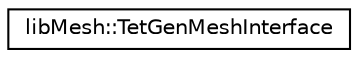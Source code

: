 digraph "类继承关系图"
{
 // INTERACTIVE_SVG=YES
  edge [fontname="Helvetica",fontsize="10",labelfontname="Helvetica",labelfontsize="10"];
  node [fontname="Helvetica",fontsize="10",shape=record];
  rankdir="LR";
  Node1 [label="libMesh::TetGenMeshInterface",height=0.2,width=0.4,color="black", fillcolor="white", style="filled",URL="$classlibMesh_1_1TetGenMeshInterface.html",tooltip="Class TetGenMeshInterface provides an interface for tetrahedralization of meshes using the TetGen lib..."];
}
